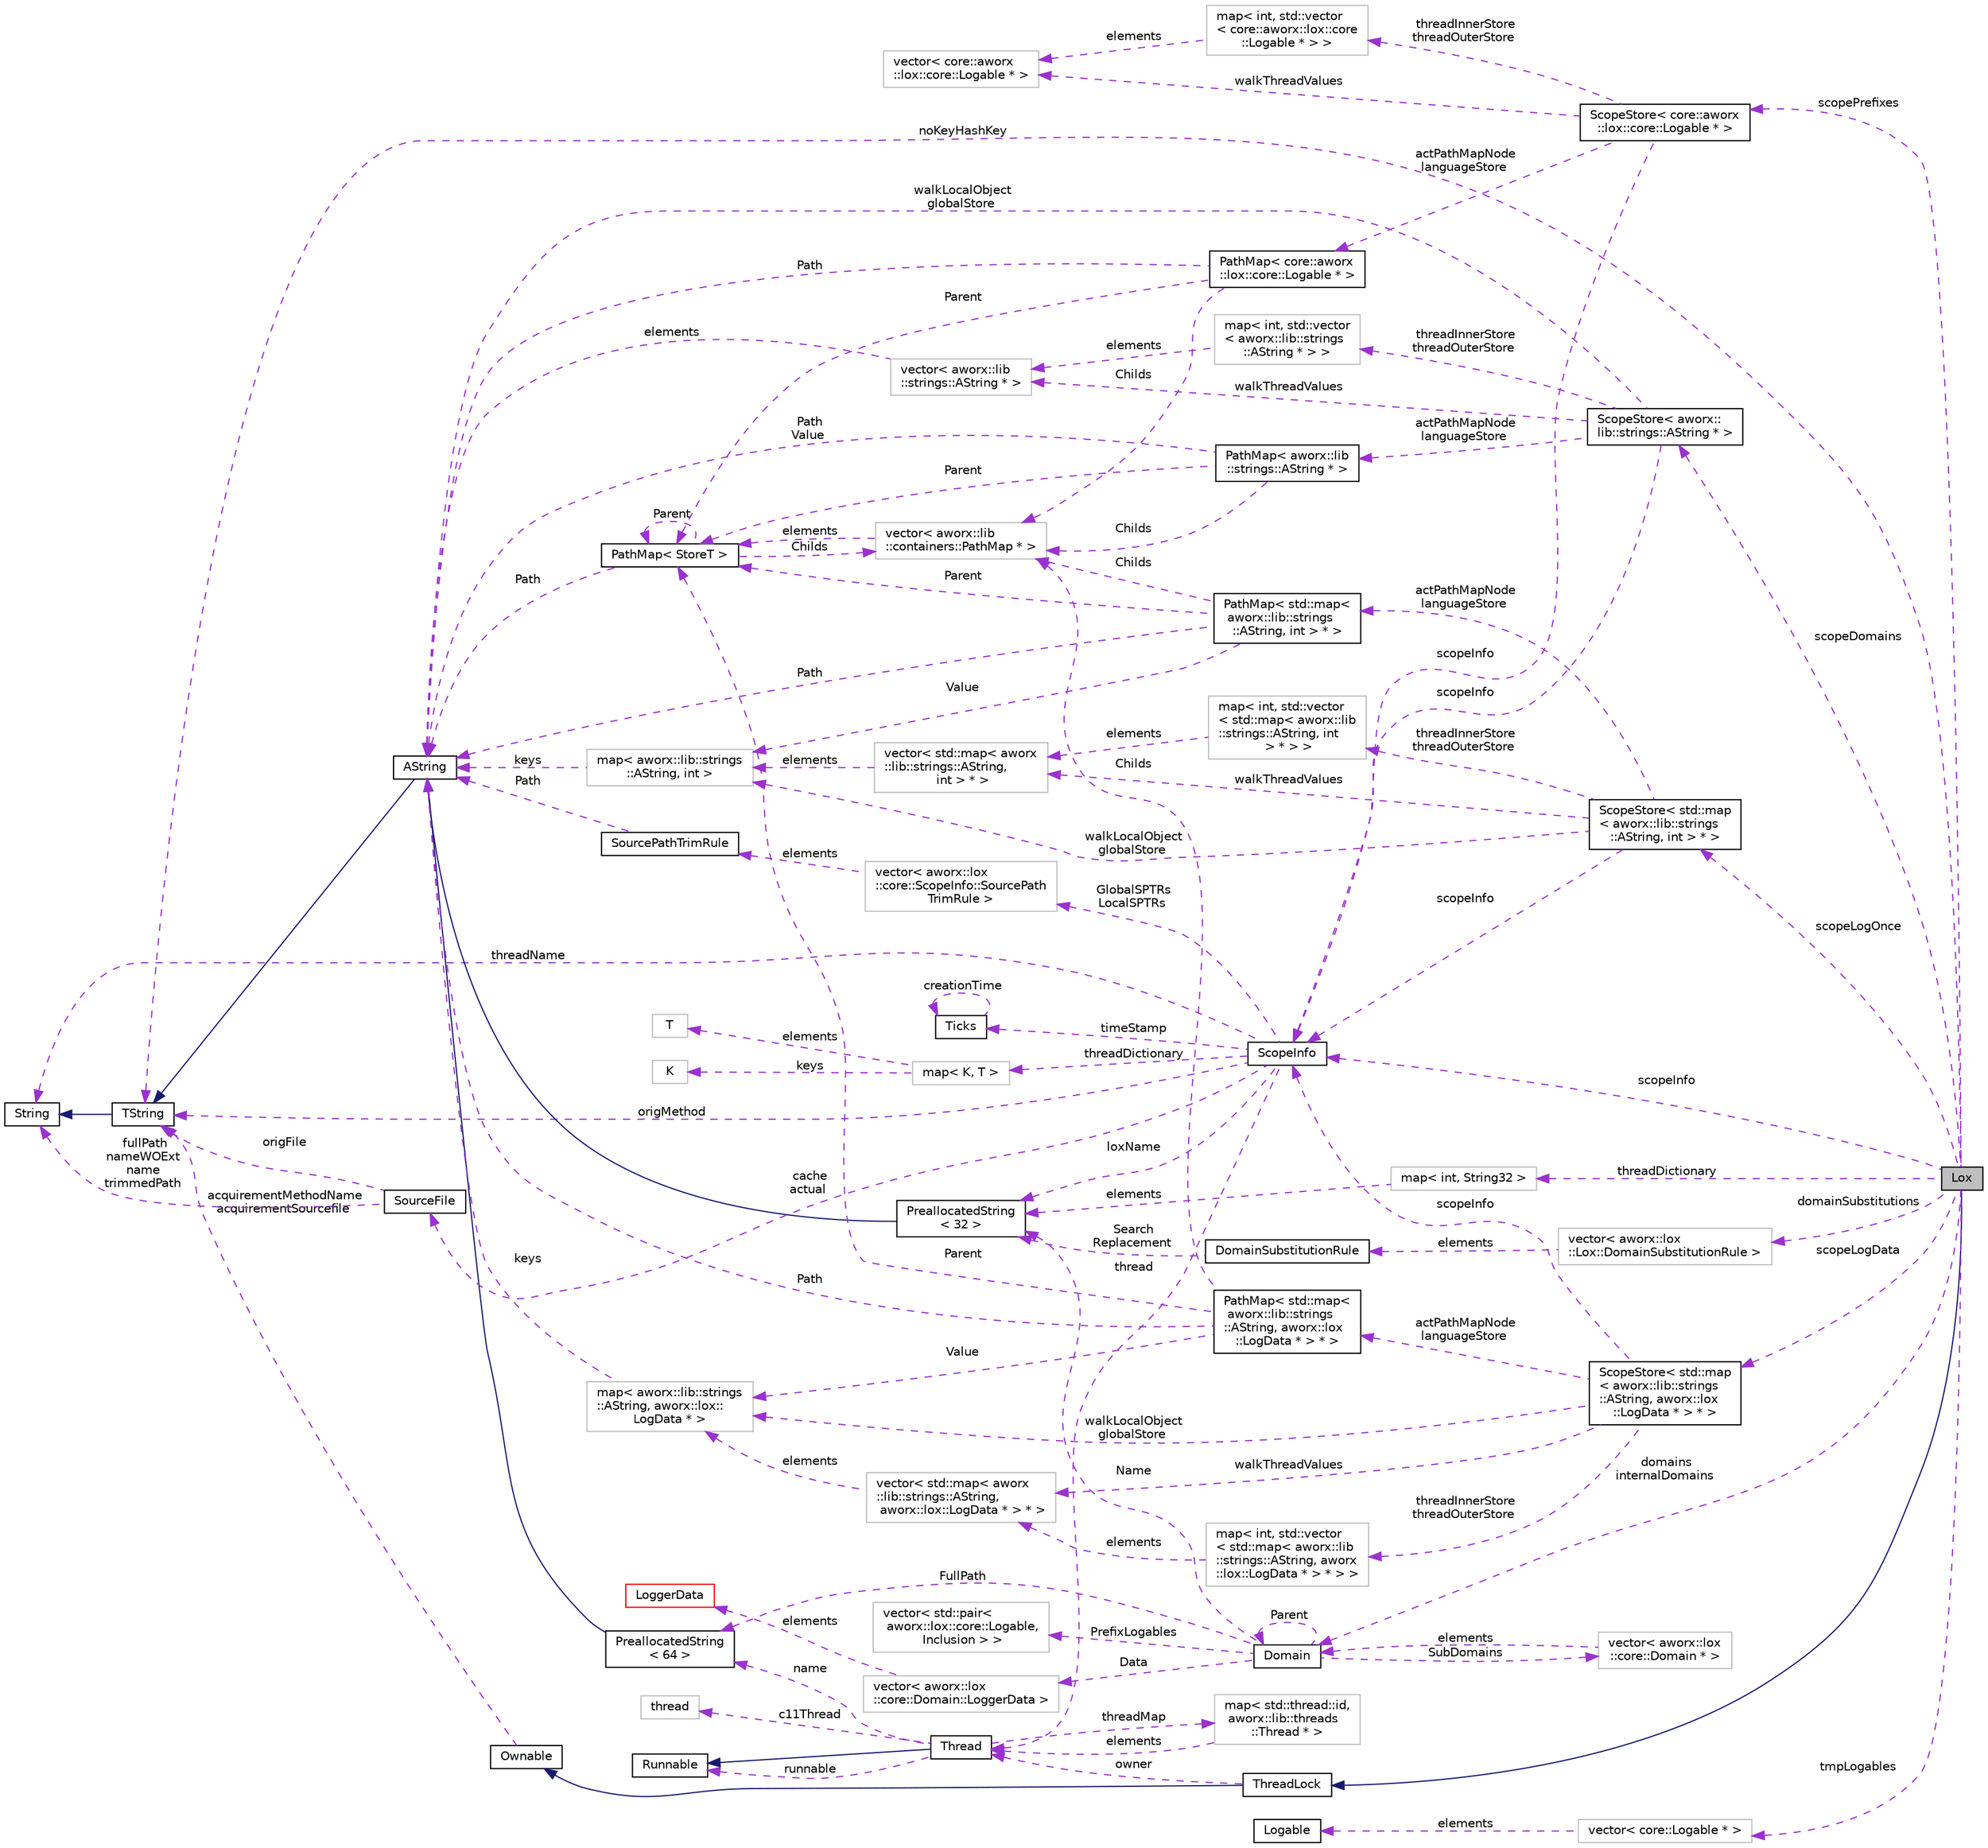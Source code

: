 digraph "Lox"
{
  edge [fontname="Helvetica",fontsize="10",labelfontname="Helvetica",labelfontsize="10"];
  node [fontname="Helvetica",fontsize="10",shape=record];
  rankdir="LR";
  Node1 [label="Lox",height=0.2,width=0.4,color="black", fillcolor="grey75", style="filled", fontcolor="black"];
  Node2 -> Node1 [dir="back",color="midnightblue",fontsize="10",style="solid",fontname="Helvetica"];
  Node2 [label="ThreadLock",height=0.2,width=0.4,color="black", fillcolor="white", style="filled",URL="$classaworx_1_1lib_1_1threads_1_1ThreadLock.html"];
  Node3 -> Node2 [dir="back",color="midnightblue",fontsize="10",style="solid",fontname="Helvetica"];
  Node3 [label="Ownable",height=0.2,width=0.4,color="black", fillcolor="white", style="filled",URL="$classaworx_1_1lib_1_1Ownable.html"];
  Node4 -> Node3 [dir="back",color="darkorchid3",fontsize="10",style="dashed",label=" acquirementMethodName\nacquirementSourcefile" ,fontname="Helvetica"];
  Node4 [label="TString",height=0.2,width=0.4,color="black", fillcolor="white", style="filled",URL="$classaworx_1_1lib_1_1strings_1_1TString.html"];
  Node5 -> Node4 [dir="back",color="midnightblue",fontsize="10",style="solid",fontname="Helvetica"];
  Node5 [label="String",height=0.2,width=0.4,color="black", fillcolor="white", style="filled",URL="$classaworx_1_1lib_1_1strings_1_1String.html"];
  Node6 -> Node2 [dir="back",color="darkorchid3",fontsize="10",style="dashed",label=" owner" ,fontname="Helvetica"];
  Node6 [label="Thread",height=0.2,width=0.4,color="black", fillcolor="white", style="filled",URL="$classaworx_1_1lib_1_1threads_1_1Thread.html"];
  Node7 -> Node6 [dir="back",color="midnightblue",fontsize="10",style="solid",fontname="Helvetica"];
  Node7 [label="Runnable",height=0.2,width=0.4,color="black", fillcolor="white", style="filled",URL="$classaworx_1_1lib_1_1threads_1_1Runnable.html"];
  Node7 -> Node6 [dir="back",color="darkorchid3",fontsize="10",style="dashed",label=" runnable" ,fontname="Helvetica"];
  Node8 -> Node6 [dir="back",color="darkorchid3",fontsize="10",style="dashed",label=" name" ,fontname="Helvetica"];
  Node8 [label="PreallocatedString\l\< 64 \>",height=0.2,width=0.4,color="black", fillcolor="white", style="filled",URL="$classaworx_1_1lib_1_1strings_1_1PreallocatedString.html"];
  Node9 -> Node8 [dir="back",color="midnightblue",fontsize="10",style="solid",fontname="Helvetica"];
  Node9 [label="AString",height=0.2,width=0.4,color="black", fillcolor="white", style="filled",URL="$classaworx_1_1lib_1_1strings_1_1AString.html"];
  Node4 -> Node9 [dir="back",color="midnightblue",fontsize="10",style="solid",fontname="Helvetica"];
  Node10 -> Node6 [dir="back",color="darkorchid3",fontsize="10",style="dashed",label=" threadMap" ,fontname="Helvetica"];
  Node10 [label="map\< std::thread::id,\l aworx::lib::threads\l::Thread * \>",height=0.2,width=0.4,color="grey75", fillcolor="white", style="filled"];
  Node6 -> Node10 [dir="back",color="darkorchid3",fontsize="10",style="dashed",label=" elements" ,fontname="Helvetica"];
  Node11 -> Node6 [dir="back",color="darkorchid3",fontsize="10",style="dashed",label=" c11Thread" ,fontname="Helvetica"];
  Node11 [label="thread",height=0.2,width=0.4,color="grey75", fillcolor="white", style="filled",tooltip="STL class. "];
  Node4 -> Node1 [dir="back",color="darkorchid3",fontsize="10",style="dashed",label=" noKeyHashKey" ,fontname="Helvetica"];
  Node12 -> Node1 [dir="back",color="darkorchid3",fontsize="10",style="dashed",label=" scopeInfo" ,fontname="Helvetica"];
  Node12 [label="ScopeInfo",height=0.2,width=0.4,color="black", fillcolor="white", style="filled",URL="$classaworx_1_1lox_1_1core_1_1ScopeInfo.html"];
  Node13 -> Node12 [dir="back",color="darkorchid3",fontsize="10",style="dashed",label=" threadDictionary" ,fontname="Helvetica"];
  Node13 [label="map\< K, T \>",height=0.2,width=0.4,color="grey75", fillcolor="white", style="filled",tooltip="STL class. "];
  Node14 -> Node13 [dir="back",color="darkorchid3",fontsize="10",style="dashed",label=" keys" ,fontname="Helvetica"];
  Node14 [label="K",height=0.2,width=0.4,color="grey75", fillcolor="white", style="filled"];
  Node15 -> Node13 [dir="back",color="darkorchid3",fontsize="10",style="dashed",label=" elements" ,fontname="Helvetica"];
  Node15 [label="T",height=0.2,width=0.4,color="grey75", fillcolor="white", style="filled"];
  Node5 -> Node12 [dir="back",color="darkorchid3",fontsize="10",style="dashed",label=" threadName" ,fontname="Helvetica"];
  Node4 -> Node12 [dir="back",color="darkorchid3",fontsize="10",style="dashed",label=" origMethod" ,fontname="Helvetica"];
  Node16 -> Node12 [dir="back",color="darkorchid3",fontsize="10",style="dashed",label=" cache\nactual" ,fontname="Helvetica"];
  Node16 [label="SourceFile",height=0.2,width=0.4,color="black", fillcolor="white", style="filled",URL="$structaworx_1_1lox_1_1core_1_1ScopeInfo_1_1SourceFile.html"];
  Node5 -> Node16 [dir="back",color="darkorchid3",fontsize="10",style="dashed",label=" fullPath\nnameWOExt\nname\ntrimmedPath" ,fontname="Helvetica"];
  Node4 -> Node16 [dir="back",color="darkorchid3",fontsize="10",style="dashed",label=" origFile" ,fontname="Helvetica"];
  Node17 -> Node12 [dir="back",color="darkorchid3",fontsize="10",style="dashed",label=" timeStamp" ,fontname="Helvetica"];
  Node17 [label="Ticks",height=0.2,width=0.4,color="black", fillcolor="white", style="filled",URL="$classaworx_1_1lib_1_1time_1_1Ticks.html"];
  Node17 -> Node17 [dir="back",color="darkorchid3",fontsize="10",style="dashed",label=" creationTime" ,fontname="Helvetica"];
  Node18 -> Node12 [dir="back",color="darkorchid3",fontsize="10",style="dashed",label=" GlobalSPTRs\nLocalSPTRs" ,fontname="Helvetica"];
  Node18 [label="vector\< aworx::lox\l::core::ScopeInfo::SourcePath\lTrimRule \>",height=0.2,width=0.4,color="grey75", fillcolor="white", style="filled"];
  Node19 -> Node18 [dir="back",color="darkorchid3",fontsize="10",style="dashed",label=" elements" ,fontname="Helvetica"];
  Node19 [label="SourcePathTrimRule",height=0.2,width=0.4,color="black", fillcolor="white", style="filled",URL="$structaworx_1_1lox_1_1core_1_1ScopeInfo_1_1SourcePathTrimRule.html"];
  Node9 -> Node19 [dir="back",color="darkorchid3",fontsize="10",style="dashed",label=" Path" ,fontname="Helvetica"];
  Node20 -> Node12 [dir="back",color="darkorchid3",fontsize="10",style="dashed",label=" loxName" ,fontname="Helvetica"];
  Node20 [label="PreallocatedString\l\< 32 \>",height=0.2,width=0.4,color="black", fillcolor="white", style="filled",URL="$classaworx_1_1lib_1_1strings_1_1PreallocatedString.html"];
  Node9 -> Node20 [dir="back",color="midnightblue",fontsize="10",style="solid",fontname="Helvetica"];
  Node6 -> Node12 [dir="back",color="darkorchid3",fontsize="10",style="dashed",label=" thread" ,fontname="Helvetica"];
  Node21 -> Node1 [dir="back",color="darkorchid3",fontsize="10",style="dashed",label=" scopeLogData" ,fontname="Helvetica"];
  Node21 [label="ScopeStore\< std::map\l\< aworx::lib::strings\l::AString, aworx::lox\l::LogData * \> * \>",height=0.2,width=0.4,color="black", fillcolor="white", style="filled",URL="$classaworx_1_1lox_1_1core_1_1ScopeStore.html"];
  Node12 -> Node21 [dir="back",color="darkorchid3",fontsize="10",style="dashed",label=" scopeInfo" ,fontname="Helvetica"];
  Node22 -> Node21 [dir="back",color="darkorchid3",fontsize="10",style="dashed",label=" threadInnerStore\nthreadOuterStore" ,fontname="Helvetica"];
  Node22 [label="map\< int, std::vector\l\< std::map\< aworx::lib\l::strings::AString, aworx\l::lox::LogData * \> * \> \>",height=0.2,width=0.4,color="grey75", fillcolor="white", style="filled"];
  Node23 -> Node22 [dir="back",color="darkorchid3",fontsize="10",style="dashed",label=" elements" ,fontname="Helvetica"];
  Node23 [label="vector\< std::map\< aworx\l::lib::strings::AString,\l aworx::lox::LogData * \> * \>",height=0.2,width=0.4,color="grey75", fillcolor="white", style="filled"];
  Node24 -> Node23 [dir="back",color="darkorchid3",fontsize="10",style="dashed",label=" elements" ,fontname="Helvetica"];
  Node24 [label="map\< aworx::lib::strings\l::AString, aworx::lox::\lLogData * \>",height=0.2,width=0.4,color="grey75", fillcolor="white", style="filled"];
  Node9 -> Node24 [dir="back",color="darkorchid3",fontsize="10",style="dashed",label=" keys" ,fontname="Helvetica"];
  Node24 -> Node21 [dir="back",color="darkorchid3",fontsize="10",style="dashed",label=" walkLocalObject\nglobalStore" ,fontname="Helvetica"];
  Node23 -> Node21 [dir="back",color="darkorchid3",fontsize="10",style="dashed",label=" walkThreadValues" ,fontname="Helvetica"];
  Node25 -> Node21 [dir="back",color="darkorchid3",fontsize="10",style="dashed",label=" actPathMapNode\nlanguageStore" ,fontname="Helvetica"];
  Node25 [label="PathMap\< std::map\<\l aworx::lib::strings\l::AString, aworx::lox\l::LogData * \> * \>",height=0.2,width=0.4,color="black", fillcolor="white", style="filled",URL="$classaworx_1_1lib_1_1containers_1_1PathMap.html"];
  Node26 -> Node25 [dir="back",color="darkorchid3",fontsize="10",style="dashed",label=" Parent" ,fontname="Helvetica"];
  Node26 [label="PathMap\< StoreT \>",height=0.2,width=0.4,color="black", fillcolor="white", style="filled",URL="$classaworx_1_1lib_1_1containers_1_1PathMap.html"];
  Node26 -> Node26 [dir="back",color="darkorchid3",fontsize="10",style="dashed",label=" Parent" ,fontname="Helvetica"];
  Node9 -> Node26 [dir="back",color="darkorchid3",fontsize="10",style="dashed",label=" Path" ,fontname="Helvetica"];
  Node27 -> Node26 [dir="back",color="darkorchid3",fontsize="10",style="dashed",label=" Childs" ,fontname="Helvetica"];
  Node27 [label="vector\< aworx::lib\l::containers::PathMap * \>",height=0.2,width=0.4,color="grey75", fillcolor="white", style="filled"];
  Node26 -> Node27 [dir="back",color="darkorchid3",fontsize="10",style="dashed",label=" elements" ,fontname="Helvetica"];
  Node24 -> Node25 [dir="back",color="darkorchid3",fontsize="10",style="dashed",label=" Value" ,fontname="Helvetica"];
  Node9 -> Node25 [dir="back",color="darkorchid3",fontsize="10",style="dashed",label=" Path" ,fontname="Helvetica"];
  Node27 -> Node25 [dir="back",color="darkorchid3",fontsize="10",style="dashed",label=" Childs" ,fontname="Helvetica"];
  Node28 -> Node1 [dir="back",color="darkorchid3",fontsize="10",style="dashed",label=" tmpLogables" ,fontname="Helvetica"];
  Node28 [label="vector\< core::Logable * \>",height=0.2,width=0.4,color="grey75", fillcolor="white", style="filled"];
  Node29 -> Node28 [dir="back",color="darkorchid3",fontsize="10",style="dashed",label=" elements" ,fontname="Helvetica"];
  Node29 [label="Logable",height=0.2,width=0.4,color="black", fillcolor="white", style="filled",URL="$structaworx_1_1lox_1_1core_1_1Logable.html"];
  Node30 -> Node1 [dir="back",color="darkorchid3",fontsize="10",style="dashed",label=" scopeDomains" ,fontname="Helvetica"];
  Node30 [label="ScopeStore\< aworx::\llib::strings::AString * \>",height=0.2,width=0.4,color="black", fillcolor="white", style="filled",URL="$classaworx_1_1lox_1_1core_1_1ScopeStore.html"];
  Node31 -> Node30 [dir="back",color="darkorchid3",fontsize="10",style="dashed",label=" actPathMapNode\nlanguageStore" ,fontname="Helvetica"];
  Node31 [label="PathMap\< aworx::lib\l::strings::AString * \>",height=0.2,width=0.4,color="black", fillcolor="white", style="filled",URL="$classaworx_1_1lib_1_1containers_1_1PathMap.html"];
  Node26 -> Node31 [dir="back",color="darkorchid3",fontsize="10",style="dashed",label=" Parent" ,fontname="Helvetica"];
  Node9 -> Node31 [dir="back",color="darkorchid3",fontsize="10",style="dashed",label=" Path\nValue" ,fontname="Helvetica"];
  Node27 -> Node31 [dir="back",color="darkorchid3",fontsize="10",style="dashed",label=" Childs" ,fontname="Helvetica"];
  Node12 -> Node30 [dir="back",color="darkorchid3",fontsize="10",style="dashed",label=" scopeInfo" ,fontname="Helvetica"];
  Node32 -> Node30 [dir="back",color="darkorchid3",fontsize="10",style="dashed",label=" walkThreadValues" ,fontname="Helvetica"];
  Node32 [label="vector\< aworx::lib\l::strings::AString * \>",height=0.2,width=0.4,color="grey75", fillcolor="white", style="filled"];
  Node9 -> Node32 [dir="back",color="darkorchid3",fontsize="10",style="dashed",label=" elements" ,fontname="Helvetica"];
  Node9 -> Node30 [dir="back",color="darkorchid3",fontsize="10",style="dashed",label=" walkLocalObject\nglobalStore" ,fontname="Helvetica"];
  Node33 -> Node30 [dir="back",color="darkorchid3",fontsize="10",style="dashed",label=" threadInnerStore\nthreadOuterStore" ,fontname="Helvetica"];
  Node33 [label="map\< int, std::vector\l\< aworx::lib::strings\l::AString * \> \>",height=0.2,width=0.4,color="grey75", fillcolor="white", style="filled"];
  Node32 -> Node33 [dir="back",color="darkorchid3",fontsize="10",style="dashed",label=" elements" ,fontname="Helvetica"];
  Node34 -> Node1 [dir="back",color="darkorchid3",fontsize="10",style="dashed",label=" threadDictionary" ,fontname="Helvetica"];
  Node34 [label="map\< int, String32 \>",height=0.2,width=0.4,color="grey75", fillcolor="white", style="filled"];
  Node20 -> Node34 [dir="back",color="darkorchid3",fontsize="10",style="dashed",label=" elements" ,fontname="Helvetica"];
  Node35 -> Node1 [dir="back",color="darkorchid3",fontsize="10",style="dashed",label=" domainSubstitutions" ,fontname="Helvetica"];
  Node35 [label="vector\< aworx::lox\l::Lox::DomainSubstitutionRule \>",height=0.2,width=0.4,color="grey75", fillcolor="white", style="filled"];
  Node36 -> Node35 [dir="back",color="darkorchid3",fontsize="10",style="dashed",label=" elements" ,fontname="Helvetica"];
  Node36 [label="DomainSubstitutionRule",height=0.2,width=0.4,color="black", fillcolor="white", style="filled",URL="$structaworx_1_1lox_1_1Lox_1_1DomainSubstitutionRule.html"];
  Node20 -> Node36 [dir="back",color="darkorchid3",fontsize="10",style="dashed",label=" Search\nReplacement" ,fontname="Helvetica"];
  Node37 -> Node1 [dir="back",color="darkorchid3",fontsize="10",style="dashed",label=" scopeLogOnce" ,fontname="Helvetica"];
  Node37 [label="ScopeStore\< std::map\l\< aworx::lib::strings\l::AString, int \> * \>",height=0.2,width=0.4,color="black", fillcolor="white", style="filled",URL="$classaworx_1_1lox_1_1core_1_1ScopeStore.html"];
  Node38 -> Node37 [dir="back",color="darkorchid3",fontsize="10",style="dashed",label=" threadInnerStore\nthreadOuterStore" ,fontname="Helvetica"];
  Node38 [label="map\< int, std::vector\l\< std::map\< aworx::lib\l::strings::AString, int\l \> * \> \>",height=0.2,width=0.4,color="grey75", fillcolor="white", style="filled"];
  Node39 -> Node38 [dir="back",color="darkorchid3",fontsize="10",style="dashed",label=" elements" ,fontname="Helvetica"];
  Node39 [label="vector\< std::map\< aworx\l::lib::strings::AString,\l int \> * \>",height=0.2,width=0.4,color="grey75", fillcolor="white", style="filled"];
  Node40 -> Node39 [dir="back",color="darkorchid3",fontsize="10",style="dashed",label=" elements" ,fontname="Helvetica"];
  Node40 [label="map\< aworx::lib::strings\l::AString, int \>",height=0.2,width=0.4,color="grey75", fillcolor="white", style="filled"];
  Node9 -> Node40 [dir="back",color="darkorchid3",fontsize="10",style="dashed",label=" keys" ,fontname="Helvetica"];
  Node12 -> Node37 [dir="back",color="darkorchid3",fontsize="10",style="dashed",label=" scopeInfo" ,fontname="Helvetica"];
  Node39 -> Node37 [dir="back",color="darkorchid3",fontsize="10",style="dashed",label=" walkThreadValues" ,fontname="Helvetica"];
  Node41 -> Node37 [dir="back",color="darkorchid3",fontsize="10",style="dashed",label=" actPathMapNode\nlanguageStore" ,fontname="Helvetica"];
  Node41 [label="PathMap\< std::map\<\l aworx::lib::strings\l::AString, int \> * \>",height=0.2,width=0.4,color="black", fillcolor="white", style="filled",URL="$classaworx_1_1lib_1_1containers_1_1PathMap.html"];
  Node26 -> Node41 [dir="back",color="darkorchid3",fontsize="10",style="dashed",label=" Parent" ,fontname="Helvetica"];
  Node9 -> Node41 [dir="back",color="darkorchid3",fontsize="10",style="dashed",label=" Path" ,fontname="Helvetica"];
  Node40 -> Node41 [dir="back",color="darkorchid3",fontsize="10",style="dashed",label=" Value" ,fontname="Helvetica"];
  Node27 -> Node41 [dir="back",color="darkorchid3",fontsize="10",style="dashed",label=" Childs" ,fontname="Helvetica"];
  Node40 -> Node37 [dir="back",color="darkorchid3",fontsize="10",style="dashed",label=" walkLocalObject\nglobalStore" ,fontname="Helvetica"];
  Node42 -> Node1 [dir="back",color="darkorchid3",fontsize="10",style="dashed",label=" scopePrefixes" ,fontname="Helvetica"];
  Node42 [label="ScopeStore\< core::aworx\l::lox::core::Logable * \>",height=0.2,width=0.4,color="black", fillcolor="white", style="filled",URL="$classaworx_1_1lox_1_1core_1_1ScopeStore.html"];
  Node12 -> Node42 [dir="back",color="darkorchid3",fontsize="10",style="dashed",label=" scopeInfo" ,fontname="Helvetica"];
  Node43 -> Node42 [dir="back",color="darkorchid3",fontsize="10",style="dashed",label=" actPathMapNode\nlanguageStore" ,fontname="Helvetica"];
  Node43 [label="PathMap\< core::aworx\l::lox::core::Logable * \>",height=0.2,width=0.4,color="black", fillcolor="white", style="filled",URL="$classaworx_1_1lib_1_1containers_1_1PathMap.html"];
  Node26 -> Node43 [dir="back",color="darkorchid3",fontsize="10",style="dashed",label=" Parent" ,fontname="Helvetica"];
  Node9 -> Node43 [dir="back",color="darkorchid3",fontsize="10",style="dashed",label=" Path" ,fontname="Helvetica"];
  Node27 -> Node43 [dir="back",color="darkorchid3",fontsize="10",style="dashed",label=" Childs" ,fontname="Helvetica"];
  Node44 -> Node42 [dir="back",color="darkorchid3",fontsize="10",style="dashed",label=" walkThreadValues" ,fontname="Helvetica"];
  Node44 [label="vector\< core::aworx\l::lox::core::Logable * \>",height=0.2,width=0.4,color="grey75", fillcolor="white", style="filled"];
  Node45 -> Node42 [dir="back",color="darkorchid3",fontsize="10",style="dashed",label=" threadInnerStore\nthreadOuterStore" ,fontname="Helvetica"];
  Node45 [label="map\< int, std::vector\l\< core::aworx::lox::core\l::Logable * \> \>",height=0.2,width=0.4,color="grey75", fillcolor="white", style="filled"];
  Node44 -> Node45 [dir="back",color="darkorchid3",fontsize="10",style="dashed",label=" elements" ,fontname="Helvetica"];
  Node46 -> Node1 [dir="back",color="darkorchid3",fontsize="10",style="dashed",label=" domains\ninternalDomains" ,fontname="Helvetica"];
  Node46 [label="Domain",height=0.2,width=0.4,color="black", fillcolor="white", style="filled",URL="$classaworx_1_1lox_1_1core_1_1Domain.html"];
  Node8 -> Node46 [dir="back",color="darkorchid3",fontsize="10",style="dashed",label=" FullPath" ,fontname="Helvetica"];
  Node47 -> Node46 [dir="back",color="darkorchid3",fontsize="10",style="dashed",label=" Data" ,fontname="Helvetica"];
  Node47 [label="vector\< aworx::lox\l::core::Domain::LoggerData \>",height=0.2,width=0.4,color="grey75", fillcolor="white", style="filled"];
  Node48 -> Node47 [dir="back",color="darkorchid3",fontsize="10",style="dashed",label=" elements" ,fontname="Helvetica"];
  Node48 [label="LoggerData",height=0.2,width=0.4,color="red", fillcolor="white", style="filled",URL="$structaworx_1_1lox_1_1core_1_1Domain_1_1LoggerData.html"];
  Node20 -> Node46 [dir="back",color="darkorchid3",fontsize="10",style="dashed",label=" Name" ,fontname="Helvetica"];
  Node49 -> Node46 [dir="back",color="darkorchid3",fontsize="10",style="dashed",label=" PrefixLogables" ,fontname="Helvetica"];
  Node49 [label="vector\< std::pair\<\l aworx::lox::core::Logable,\l Inclusion \> \>",height=0.2,width=0.4,color="grey75", fillcolor="white", style="filled"];
  Node50 -> Node46 [dir="back",color="darkorchid3",fontsize="10",style="dashed",label=" SubDomains" ,fontname="Helvetica"];
  Node50 [label="vector\< aworx::lox\l::core::Domain * \>",height=0.2,width=0.4,color="grey75", fillcolor="white", style="filled"];
  Node46 -> Node50 [dir="back",color="darkorchid3",fontsize="10",style="dashed",label=" elements" ,fontname="Helvetica"];
  Node46 -> Node46 [dir="back",color="darkorchid3",fontsize="10",style="dashed",label=" Parent" ,fontname="Helvetica"];
}
